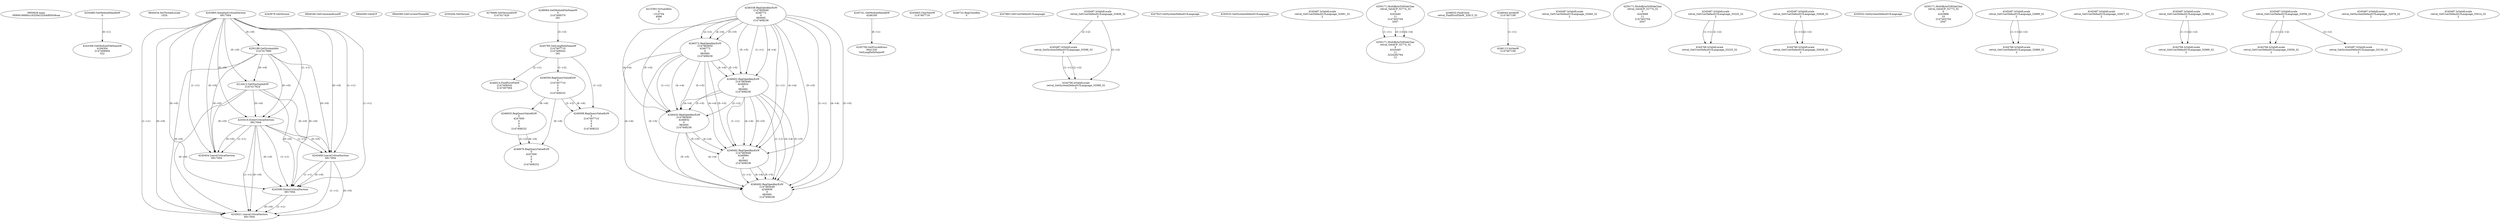 // Global SCDG with merge call
digraph {
	0 [label="6850628.main
0090616668cc16320e23204d850c8caa"]
	1 [label="4254480.GetModuleHandleW
0"]
	2 [label="6844434.SetThreadLocale
1024"]
	3 [label="4243965.InitializeCriticalSection
6917004"]
	4 [label="4243979.GetVersion
"]
	5 [label="4250188.GetSystemInfo
2147417660"]
	3 -> 5 [label="(0-->0)"]
	6 [label="6844540.GetCommandLineW
"]
	7 [label="4214413.GetStartupInfoW
2147417624"]
	3 -> 7 [label="(0-->0)"]
	5 -> 7 [label="(0-->0)"]
	8 [label="6844560.GetACP
"]
	9 [label="6844580.GetCurrentThreadId
"]
	10 [label="4250204.GetVersion
"]
	11 [label="4276690.GetVersionExW
2147417420"]
	12 [label="4243306.GetModuleFileNameW
4194304
2147408904
522"]
	1 -> 12 [label="(0-->1)"]
	13 [label="4248064.GetModuleFileNameW
0
2147408370
261"]
	14 [label="4215383.VirtualAlloc
0
1310704
4096
4"]
	15 [label="4246338.RegOpenKeyExW
2147483649
4246772
0
983065
2147408236"]
	16 [label="4246372.RegOpenKeyExW
2147483650
4246772
0
983065
2147408236"]
	15 -> 16 [label="(2-->2)"]
	15 -> 16 [label="(4-->4)"]
	15 -> 16 [label="(5-->5)"]
	17 [label="4246402.RegOpenKeyExW
2147483649
4246832
0
983065
2147408236"]
	15 -> 17 [label="(1-->1)"]
	15 -> 17 [label="(4-->4)"]
	16 -> 17 [label="(4-->4)"]
	15 -> 17 [label="(5-->5)"]
	16 -> 17 [label="(5-->5)"]
	18 [label="4246432.RegOpenKeyExW
2147483650
4246832
0
983065
2147408236"]
	16 -> 18 [label="(1-->1)"]
	17 -> 18 [label="(2-->2)"]
	15 -> 18 [label="(4-->4)"]
	16 -> 18 [label="(4-->4)"]
	17 -> 18 [label="(4-->4)"]
	15 -> 18 [label="(5-->5)"]
	16 -> 18 [label="(5-->5)"]
	17 -> 18 [label="(5-->5)"]
	19 [label="4246462.RegOpenKeyExW
2147483649
4246884
0
983065
2147408236"]
	15 -> 19 [label="(1-->1)"]
	17 -> 19 [label="(1-->1)"]
	15 -> 19 [label="(4-->4)"]
	16 -> 19 [label="(4-->4)"]
	17 -> 19 [label="(4-->4)"]
	18 -> 19 [label="(4-->4)"]
	15 -> 19 [label="(5-->5)"]
	16 -> 19 [label="(5-->5)"]
	17 -> 19 [label="(5-->5)"]
	18 -> 19 [label="(5-->5)"]
	20 [label="4245741.GetModuleHandleW
4246160"]
	21 [label="4245758.GetProcAddress
9441320
GetLongPathNameW"]
	20 -> 21 [label="(0-->1)"]
	22 [label="4245785.GetLongPathNameW
2147407710
2147406542
261"]
	13 -> 22 [label="(3-->3)"]
	23 [label="4245683.CharNextW
2147407716"]
	24 [label="4246014.FindFirstFileW
2147406542
2147407064"]
	22 -> 24 [label="(2-->1)"]
	25 [label="4246556.RegQueryValueExW
0
2147407710
0
0
0
2147408232"]
	22 -> 25 [label="(1-->2)"]
	26 [label="4246635.RegQueryValueExW
0
4247000
0
0
0
2147408232"]
	25 -> 26 [label="(6-->6)"]
	27 [label="4246676.RegQueryValueExW
0
4247000
0
0
0
2147408232"]
	26 -> 27 [label="(2-->2)"]
	25 -> 27 [label="(6-->6)"]
	26 -> 27 [label="(6-->6)"]
	28 [label="4246722.RegCloseKey
0"]
	29 [label="4247883.GetUserDefaultUILanguage
"]
	30 [label="4245418.EnterCriticalSection
6917004"]
	3 -> 30 [label="(1-->1)"]
	3 -> 30 [label="(0-->0)"]
	5 -> 30 [label="(0-->0)"]
	7 -> 30 [label="(0-->0)"]
	31 [label="4245469.LeaveCriticalSection
6917004"]
	3 -> 31 [label="(1-->1)"]
	30 -> 31 [label="(1-->1)"]
	3 -> 31 [label="(0-->0)"]
	5 -> 31 [label="(0-->0)"]
	7 -> 31 [label="(0-->0)"]
	30 -> 31 [label="(0-->0)"]
	32 [label="4245487.IsValidLocale
retval_GetUserDefaultUILanguage_33408_32
2"]
	33 [label="4245580.EnterCriticalSection
6917004"]
	3 -> 33 [label="(1-->1)"]
	30 -> 33 [label="(1-->1)"]
	31 -> 33 [label="(1-->1)"]
	3 -> 33 [label="(0-->0)"]
	5 -> 33 [label="(0-->0)"]
	7 -> 33 [label="(0-->0)"]
	30 -> 33 [label="(0-->0)"]
	31 -> 33 [label="(0-->0)"]
	34 [label="4245621.LeaveCriticalSection
6917004"]
	3 -> 34 [label="(1-->1)"]
	30 -> 34 [label="(1-->1)"]
	31 -> 34 [label="(1-->1)"]
	33 -> 34 [label="(1-->1)"]
	3 -> 34 [label="(0-->0)"]
	5 -> 34 [label="(0-->0)"]
	7 -> 34 [label="(0-->0)"]
	30 -> 34 [label="(0-->0)"]
	31 -> 34 [label="(0-->0)"]
	33 -> 34 [label="(0-->0)"]
	35 [label="4247923.GetSystemDefaultUILanguage
"]
	36 [label="4245487.IsValidLocale
retval_GetSystemDefaultUILanguage_33589_32
2"]
	32 -> 36 [label="(2-->2)"]
	37 [label="4244766.IsValidLocale
retval_GetSystemDefaultUILanguage_33589_32
2"]
	36 -> 37 [label="(1-->1)"]
	32 -> 37 [label="(2-->2)"]
	36 -> 37 [label="(2-->2)"]
	38 [label="4245525.GetSystemDefaultUILanguage
"]
	39 [label="4245487.IsValidLocale
retval_GetUserDefaultUILanguage_32991_32
2"]
	40 [label="4250171.MultiByteToWideChar
retval_GetACP_32774_32
0
4243440
11
2147403704
2047"]
	41 [label="4250171.MultiByteToWideChar
retval_GetACP_32774_32
0
4243440
11
3224282764
12"]
	40 -> 41 [label="(1-->1)"]
	40 -> 41 [label="(3-->3)"]
	40 -> 41 [label="(4-->4)"]
	42 [label="4246032.FindClose
retval_FindFirstFileW_32813_32"]
	43 [label="4246044.lstrlenW
2147407108"]
	44 [label="4246113.lstrlenW
2147407108"]
	43 -> 44 [label="(1-->1)"]
	45 [label="4245487.IsValidLocale
retval_GetUserDefaultUILanguage_32940_32
2"]
	46 [label="4250171.MultiByteToWideChar
retval_GetACP_32774_32
0
4243668
11
2147403704
2047"]
	47 [label="4245487.IsValidLocale
retval_GetUserDefaultUILanguage_33225_32
2"]
	48 [label="4244766.IsValidLocale
retval_GetUserDefaultUILanguage_33225_32
2"]
	47 -> 48 [label="(1-->1)"]
	47 -> 48 [label="(2-->2)"]
	49 [label="4246599.RegQueryValueExW
0
2147407710
0
0
0
2147408232"]
	22 -> 49 [label="(1-->2)"]
	25 -> 49 [label="(2-->2)"]
	25 -> 49 [label="(6-->6)"]
	50 [label="4245487.IsValidLocale
retval_GetUserDefaultUILanguage_32928_32
2"]
	51 [label="4244766.IsValidLocale
retval_GetUserDefaultUILanguage_32928_32
2"]
	50 -> 51 [label="(1-->1)"]
	50 -> 51 [label="(2-->2)"]
	52 [label="4245552.GetSystemDefaultUILanguage
"]
	53 [label="4250171.MultiByteToWideChar
retval_GetACP_32773_32
0
4243868
10
2147403704
2047"]
	54 [label="4246492.RegOpenKeyExW
2147483649
4246936
0
983065
2147408236"]
	15 -> 54 [label="(1-->1)"]
	17 -> 54 [label="(1-->1)"]
	19 -> 54 [label="(1-->1)"]
	15 -> 54 [label="(4-->4)"]
	16 -> 54 [label="(4-->4)"]
	17 -> 54 [label="(4-->4)"]
	18 -> 54 [label="(4-->4)"]
	19 -> 54 [label="(4-->4)"]
	15 -> 54 [label="(5-->5)"]
	16 -> 54 [label="(5-->5)"]
	17 -> 54 [label="(5-->5)"]
	18 -> 54 [label="(5-->5)"]
	19 -> 54 [label="(5-->5)"]
	55 [label="4245487.IsValidLocale
retval_GetUserDefaultUILanguage_32889_32
2"]
	56 [label="4245487.IsValidLocale
retval_GetUserDefaultUILanguage_32927_32
2"]
	57 [label="4245487.IsValidLocale
retval_GetUserDefaultUILanguage_32969_32
2"]
	58 [label="4245487.IsValidLocale
retval_GetUserDefaultUILanguage_33058_32
2"]
	59 [label="4245454.LeaveCriticalSection
6917004"]
	3 -> 59 [label="(1-->1)"]
	30 -> 59 [label="(1-->1)"]
	3 -> 59 [label="(0-->0)"]
	5 -> 59 [label="(0-->0)"]
	7 -> 59 [label="(0-->0)"]
	30 -> 59 [label="(0-->0)"]
	60 [label="4245487.IsValidLocale
retval_GetSystemDefaultUILanguage_32978_32
2"]
	61 [label="4244766.IsValidLocale
retval_GetUserDefaultUILanguage_32889_32
2"]
	55 -> 61 [label="(1-->1)"]
	55 -> 61 [label="(2-->2)"]
	62 [label="4245487.IsValidLocale
retval_GetUserDefaultUILanguage_33014_32
2"]
	63 [label="4244766.IsValidLocale
retval_GetUserDefaultUILanguage_32969_32
2"]
	57 -> 63 [label="(1-->1)"]
	57 -> 63 [label="(2-->2)"]
	64 [label="4244766.IsValidLocale
retval_GetUserDefaultUILanguage_33058_32
2"]
	58 -> 64 [label="(1-->1)"]
	58 -> 64 [label="(2-->2)"]
	65 [label="4245487.IsValidLocale
retval_GetSystemDefaultUILanguage_33150_32
2"]
	58 -> 65 [label="(2-->2)"]
}
